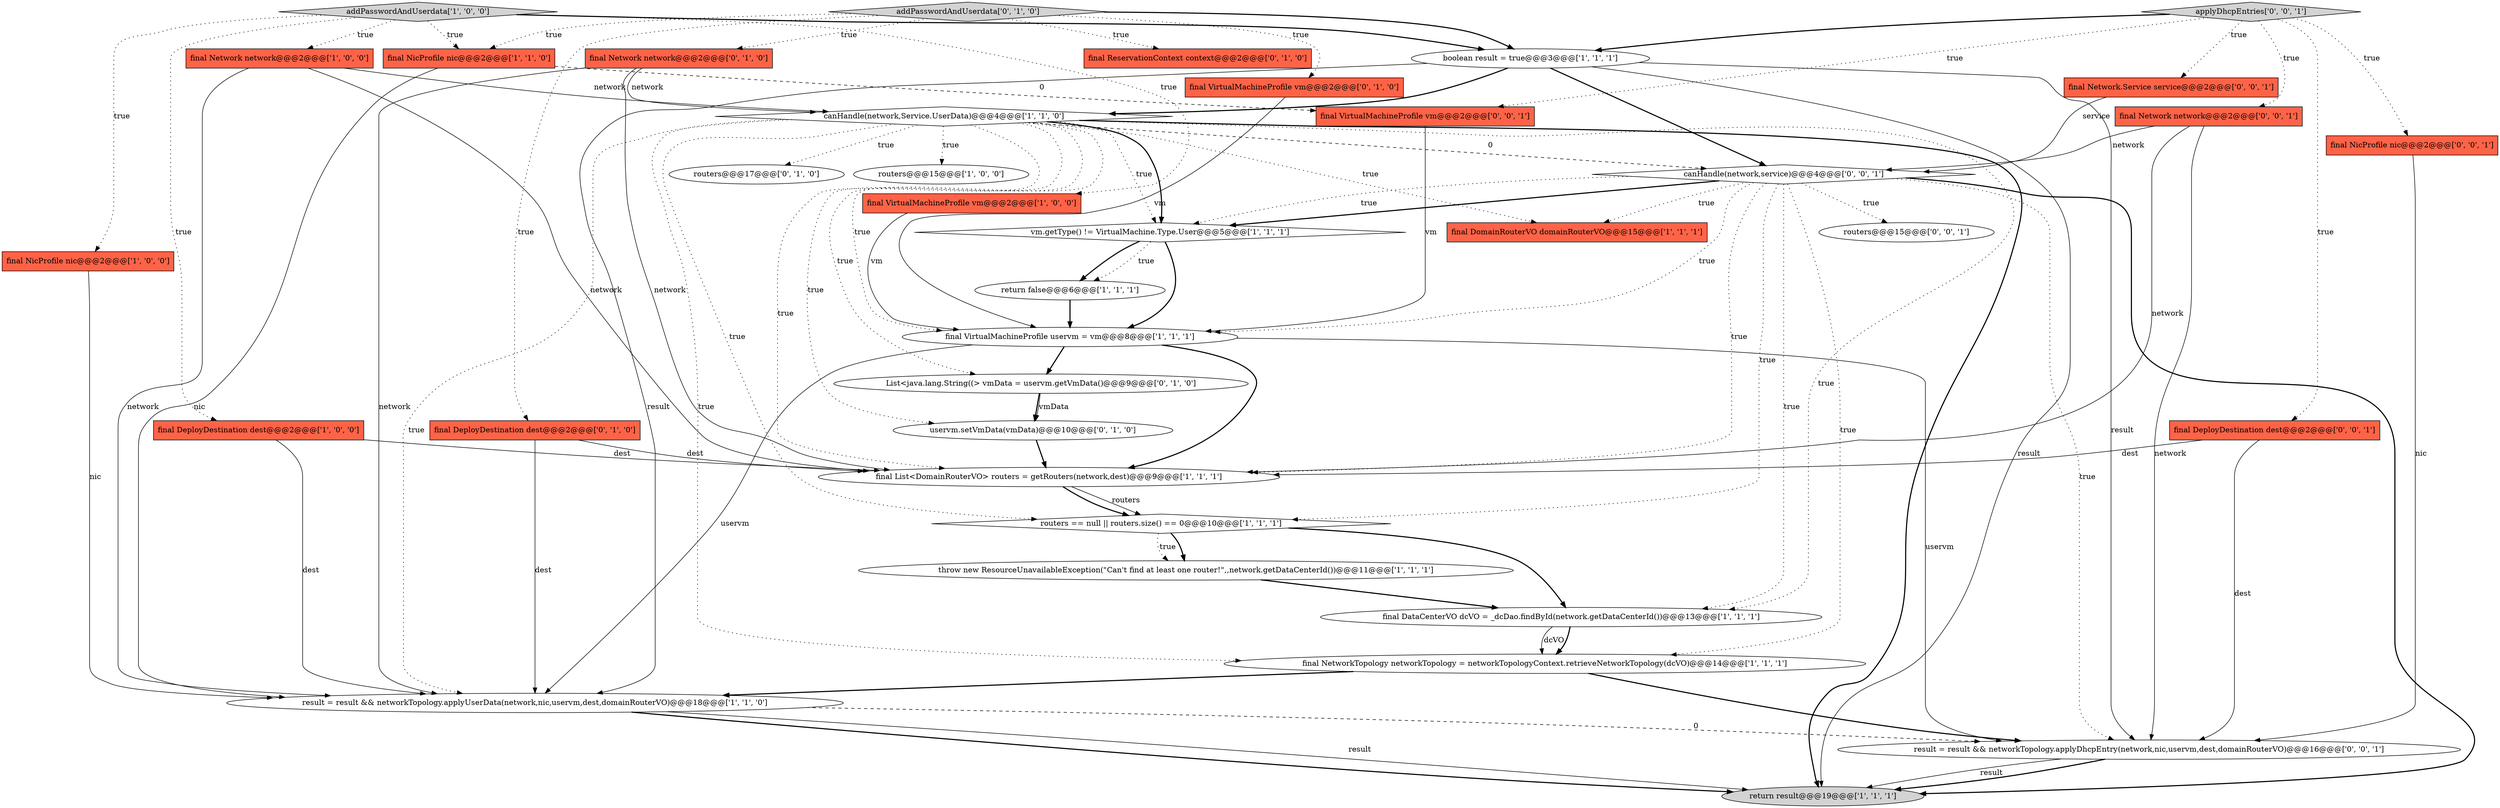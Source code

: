 digraph {
20 [style = filled, label = "List<java.lang.String((> vmData = uservm.getVmData()@@@9@@@['0', '1', '0']", fillcolor = white, shape = ellipse image = "AAA1AAABBB2BBB"];
32 [style = filled, label = "final Network network@@@2@@@['0', '0', '1']", fillcolor = tomato, shape = box image = "AAA0AAABBB3BBB"];
9 [style = filled, label = "canHandle(network,Service.UserData)@@@4@@@['1', '1', '0']", fillcolor = white, shape = diamond image = "AAA0AAABBB1BBB"];
24 [style = filled, label = "addPasswordAndUserdata['0', '1', '0']", fillcolor = lightgray, shape = diamond image = "AAA0AAABBB2BBB"];
27 [style = filled, label = "final ReservationContext context@@@2@@@['0', '1', '0']", fillcolor = tomato, shape = box image = "AAA0AAABBB2BBB"];
34 [style = filled, label = "final NicProfile nic@@@2@@@['0', '0', '1']", fillcolor = tomato, shape = box image = "AAA0AAABBB3BBB"];
11 [style = filled, label = "final DeployDestination dest@@@2@@@['1', '0', '0']", fillcolor = tomato, shape = box image = "AAA0AAABBB1BBB"];
26 [style = filled, label = "final DeployDestination dest@@@2@@@['0', '1', '0']", fillcolor = tomato, shape = box image = "AAA0AAABBB2BBB"];
30 [style = filled, label = "routers@@@15@@@['0', '0', '1']", fillcolor = white, shape = ellipse image = "AAA0AAABBB3BBB"];
6 [style = filled, label = "vm.getType() != VirtualMachine.Type.User@@@5@@@['1', '1', '1']", fillcolor = white, shape = diamond image = "AAA0AAABBB1BBB"];
25 [style = filled, label = "uservm.setVmData(vmData)@@@10@@@['0', '1', '0']", fillcolor = white, shape = ellipse image = "AAA1AAABBB2BBB"];
29 [style = filled, label = "canHandle(network,service)@@@4@@@['0', '0', '1']", fillcolor = white, shape = diamond image = "AAA0AAABBB3BBB"];
28 [style = filled, label = "final DeployDestination dest@@@2@@@['0', '0', '1']", fillcolor = tomato, shape = box image = "AAA0AAABBB3BBB"];
12 [style = filled, label = "routers@@@15@@@['1', '0', '0']", fillcolor = white, shape = ellipse image = "AAA0AAABBB1BBB"];
1 [style = filled, label = "throw new ResourceUnavailableException(\"Can't find at least one router!\",,network.getDataCenterId())@@@11@@@['1', '1', '1']", fillcolor = white, shape = ellipse image = "AAA0AAABBB1BBB"];
13 [style = filled, label = "return result@@@19@@@['1', '1', '1']", fillcolor = lightgray, shape = ellipse image = "AAA0AAABBB1BBB"];
18 [style = filled, label = "final NetworkTopology networkTopology = networkTopologyContext.retrieveNetworkTopology(dcVO)@@@14@@@['1', '1', '1']", fillcolor = white, shape = ellipse image = "AAA0AAABBB1BBB"];
19 [style = filled, label = "final NicProfile nic@@@2@@@['1', '1', '0']", fillcolor = tomato, shape = box image = "AAA0AAABBB1BBB"];
4 [style = filled, label = "final VirtualMachineProfile uservm = vm@@@8@@@['1', '1', '1']", fillcolor = white, shape = ellipse image = "AAA0AAABBB1BBB"];
23 [style = filled, label = "final VirtualMachineProfile vm@@@2@@@['0', '1', '0']", fillcolor = tomato, shape = box image = "AAA0AAABBB2BBB"];
5 [style = filled, label = "final List<DomainRouterVO> routers = getRouters(network,dest)@@@9@@@['1', '1', '1']", fillcolor = white, shape = ellipse image = "AAA0AAABBB1BBB"];
21 [style = filled, label = "routers@@@17@@@['0', '1', '0']", fillcolor = white, shape = ellipse image = "AAA0AAABBB2BBB"];
10 [style = filled, label = "final Network network@@@2@@@['1', '0', '0']", fillcolor = tomato, shape = box image = "AAA0AAABBB1BBB"];
35 [style = filled, label = "result = result && networkTopology.applyDhcpEntry(network,nic,uservm,dest,domainRouterVO)@@@16@@@['0', '0', '1']", fillcolor = white, shape = ellipse image = "AAA0AAABBB3BBB"];
17 [style = filled, label = "result = result && networkTopology.applyUserData(network,nic,uservm,dest,domainRouterVO)@@@18@@@['1', '1', '0']", fillcolor = white, shape = ellipse image = "AAA0AAABBB1BBB"];
36 [style = filled, label = "final VirtualMachineProfile vm@@@2@@@['0', '0', '1']", fillcolor = tomato, shape = box image = "AAA0AAABBB3BBB"];
0 [style = filled, label = "addPasswordAndUserdata['1', '0', '0']", fillcolor = lightgray, shape = diamond image = "AAA0AAABBB1BBB"];
33 [style = filled, label = "applyDhcpEntries['0', '0', '1']", fillcolor = lightgray, shape = diamond image = "AAA0AAABBB3BBB"];
7 [style = filled, label = "routers == null || routers.size() == 0@@@10@@@['1', '1', '1']", fillcolor = white, shape = diamond image = "AAA0AAABBB1BBB"];
8 [style = filled, label = "final DataCenterVO dcVO = _dcDao.findById(network.getDataCenterId())@@@13@@@['1', '1', '1']", fillcolor = white, shape = ellipse image = "AAA0AAABBB1BBB"];
15 [style = filled, label = "final DomainRouterVO domainRouterVO@@@15@@@['1', '1', '1']", fillcolor = tomato, shape = box image = "AAA0AAABBB1BBB"];
3 [style = filled, label = "final VirtualMachineProfile vm@@@2@@@['1', '0', '0']", fillcolor = tomato, shape = box image = "AAA0AAABBB1BBB"];
2 [style = filled, label = "boolean result = true@@@3@@@['1', '1', '1']", fillcolor = white, shape = ellipse image = "AAA0AAABBB1BBB"];
14 [style = filled, label = "return false@@@6@@@['1', '1', '1']", fillcolor = white, shape = ellipse image = "AAA0AAABBB1BBB"];
16 [style = filled, label = "final NicProfile nic@@@2@@@['1', '0', '0']", fillcolor = tomato, shape = box image = "AAA0AAABBB1BBB"];
31 [style = filled, label = "final Network.Service service@@@2@@@['0', '0', '1']", fillcolor = tomato, shape = box image = "AAA0AAABBB3BBB"];
22 [style = filled, label = "final Network network@@@2@@@['0', '1', '0']", fillcolor = tomato, shape = box image = "AAA0AAABBB2BBB"];
0->10 [style = dotted, label="true"];
2->35 [style = solid, label="result"];
29->13 [style = bold, label=""];
8->18 [style = solid, label="dcVO"];
9->29 [style = dashed, label="0"];
9->5 [style = dotted, label="true"];
33->32 [style = dotted, label="true"];
9->25 [style = dotted, label="true"];
11->5 [style = solid, label="dest"];
9->6 [style = dotted, label="true"];
33->31 [style = dotted, label="true"];
10->17 [style = solid, label="network"];
35->13 [style = solid, label="result"];
20->25 [style = bold, label=""];
24->22 [style = dotted, label="true"];
31->29 [style = solid, label="service"];
29->6 [style = bold, label=""];
2->29 [style = bold, label=""];
17->13 [style = bold, label=""];
26->5 [style = solid, label="dest"];
33->28 [style = dotted, label="true"];
19->36 [style = dashed, label="0"];
7->1 [style = bold, label=""];
29->4 [style = dotted, label="true"];
0->16 [style = dotted, label="true"];
2->17 [style = solid, label="result"];
5->7 [style = solid, label="routers"];
24->2 [style = bold, label=""];
1->8 [style = bold, label=""];
32->29 [style = solid, label="network"];
35->13 [style = bold, label=""];
26->17 [style = solid, label="dest"];
28->35 [style = solid, label="dest"];
9->18 [style = dotted, label="true"];
33->2 [style = bold, label=""];
8->18 [style = bold, label=""];
22->17 [style = solid, label="network"];
6->14 [style = bold, label=""];
24->23 [style = dotted, label="true"];
25->5 [style = bold, label=""];
0->11 [style = dotted, label="true"];
2->13 [style = solid, label="result"];
33->36 [style = dotted, label="true"];
0->19 [style = dotted, label="true"];
5->7 [style = bold, label=""];
7->8 [style = bold, label=""];
6->4 [style = bold, label=""];
29->5 [style = dotted, label="true"];
29->8 [style = dotted, label="true"];
32->35 [style = solid, label="network"];
29->35 [style = dotted, label="true"];
0->3 [style = dotted, label="true"];
6->14 [style = dotted, label="true"];
7->1 [style = dotted, label="true"];
9->20 [style = dotted, label="true"];
9->17 [style = dotted, label="true"];
9->21 [style = dotted, label="true"];
9->6 [style = bold, label=""];
10->9 [style = solid, label="network"];
2->9 [style = bold, label=""];
24->19 [style = dotted, label="true"];
29->7 [style = dotted, label="true"];
29->30 [style = dotted, label="true"];
9->4 [style = dotted, label="true"];
33->34 [style = dotted, label="true"];
11->17 [style = solid, label="dest"];
17->35 [style = dashed, label="0"];
23->4 [style = solid, label="vm"];
18->35 [style = bold, label=""];
9->8 [style = dotted, label="true"];
29->15 [style = dotted, label="true"];
22->5 [style = solid, label="network"];
24->26 [style = dotted, label="true"];
10->5 [style = solid, label="network"];
9->7 [style = dotted, label="true"];
4->5 [style = bold, label=""];
9->13 [style = bold, label=""];
19->17 [style = solid, label="nic"];
4->35 [style = solid, label="uservm"];
4->20 [style = bold, label=""];
28->5 [style = solid, label="dest"];
4->17 [style = solid, label="uservm"];
36->4 [style = solid, label="vm"];
3->4 [style = solid, label="vm"];
16->17 [style = solid, label="nic"];
29->18 [style = dotted, label="true"];
17->13 [style = solid, label="result"];
32->5 [style = solid, label="network"];
24->27 [style = dotted, label="true"];
18->17 [style = bold, label=""];
29->6 [style = dotted, label="true"];
34->35 [style = solid, label="nic"];
22->9 [style = solid, label="network"];
9->15 [style = dotted, label="true"];
20->25 [style = solid, label="vmData"];
14->4 [style = bold, label=""];
0->2 [style = bold, label=""];
9->12 [style = dotted, label="true"];
}
